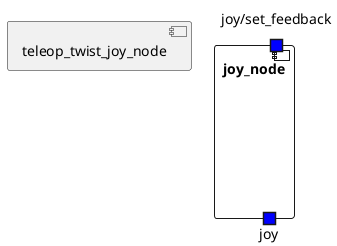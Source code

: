 @startuml

/'SUBSYSTEMS'/

  component joy_node {

/' PORTS DEFINED AS AVAILABLE IN THE ROSSYSTEM FILE '/
    portout joy_node.joy as "joy" #blue
    portin joy_node.joy_set_feedback as "joy/set_feedback" #blue

/' PORTS FROM THE ORIGINAL NODE '/
  }

  component teleop_twist_joy_node {

/' PORTS DEFINED AS AVAILABLE IN THE ROSSYSTEM FILE '/

/' PORTS FROM THE ORIGINAL NODE '/
  }


@enduml